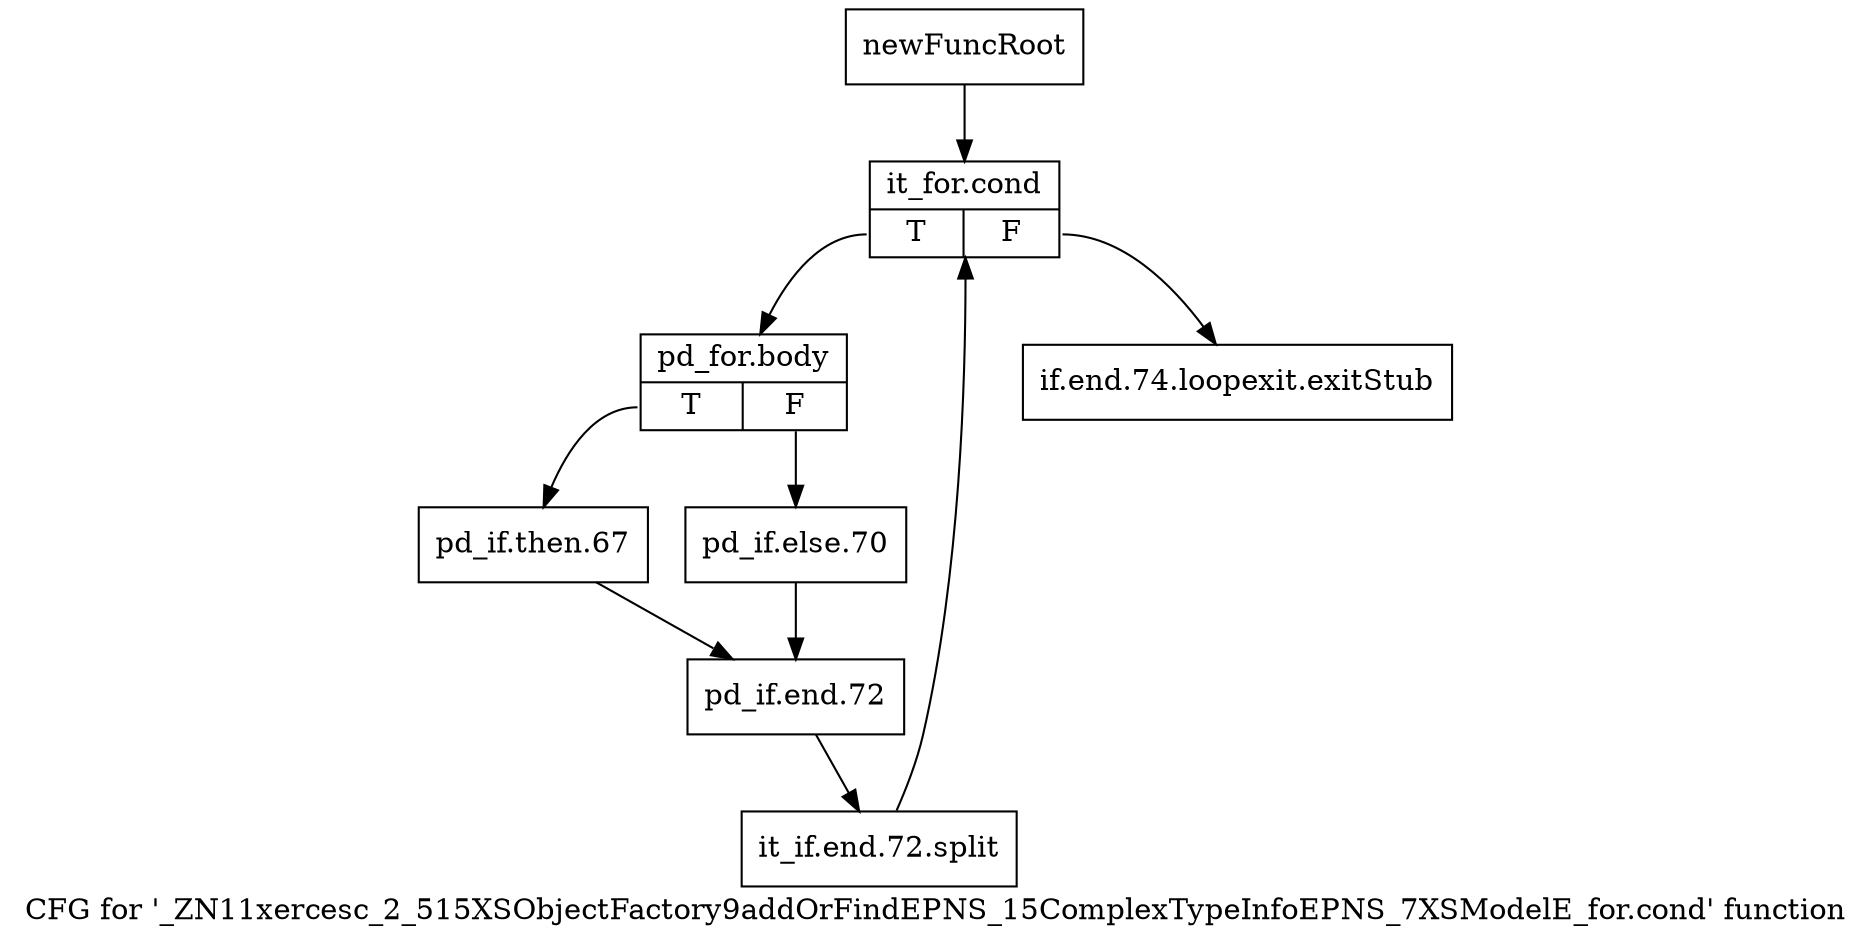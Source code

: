 digraph "CFG for '_ZN11xercesc_2_515XSObjectFactory9addOrFindEPNS_15ComplexTypeInfoEPNS_7XSModelE_for.cond' function" {
	label="CFG for '_ZN11xercesc_2_515XSObjectFactory9addOrFindEPNS_15ComplexTypeInfoEPNS_7XSModelE_for.cond' function";

	Node0x9c10910 [shape=record,label="{newFuncRoot}"];
	Node0x9c10910 -> Node0x9c19b50;
	Node0x9c19b00 [shape=record,label="{if.end.74.loopexit.exitStub}"];
	Node0x9c19b50 [shape=record,label="{it_for.cond|{<s0>T|<s1>F}}"];
	Node0x9c19b50:s0 -> Node0x9c19ba0;
	Node0x9c19b50:s1 -> Node0x9c19b00;
	Node0x9c19ba0 [shape=record,label="{pd_for.body|{<s0>T|<s1>F}}"];
	Node0x9c19ba0:s0 -> Node0x9c19c40;
	Node0x9c19ba0:s1 -> Node0x9c19bf0;
	Node0x9c19bf0 [shape=record,label="{pd_if.else.70}"];
	Node0x9c19bf0 -> Node0x9c19c90;
	Node0x9c19c40 [shape=record,label="{pd_if.then.67}"];
	Node0x9c19c40 -> Node0x9c19c90;
	Node0x9c19c90 [shape=record,label="{pd_if.end.72}"];
	Node0x9c19c90 -> Node0xcf9dfc0;
	Node0xcf9dfc0 [shape=record,label="{it_if.end.72.split}"];
	Node0xcf9dfc0 -> Node0x9c19b50;
}
